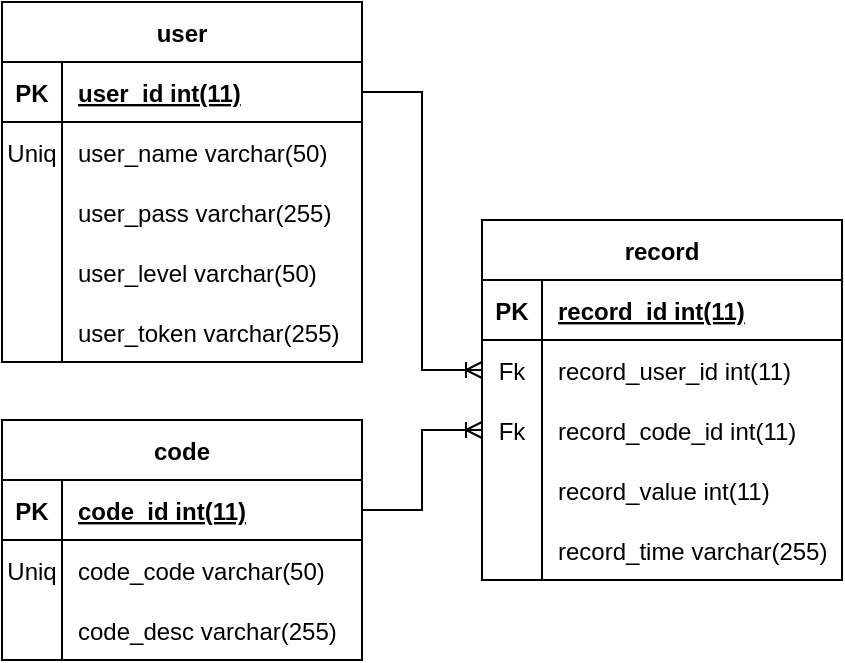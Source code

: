 <mxfile version="20.8.1" type="google"><diagram id="GvdjAMkRIhGf5TFXLqD_" name="Página-1"><mxGraphModel grid="1" page="1" gridSize="10" guides="1" tooltips="1" connect="1" arrows="1" fold="1" pageScale="1" pageWidth="827" pageHeight="1169" math="0" shadow="0"><root><mxCell id="0"/><mxCell id="1" parent="0"/><mxCell id="9g_XJKcljijRlC9b8jWF-10" value="user" style="shape=table;startSize=30;container=1;collapsible=1;childLayout=tableLayout;fixedRows=1;rowLines=0;fontStyle=1;align=center;resizeLast=1;" vertex="1" parent="1"><mxGeometry y="-1169" width="180" height="180" as="geometry"/></mxCell><mxCell id="9g_XJKcljijRlC9b8jWF-11" value="" style="shape=tableRow;horizontal=0;startSize=0;swimlaneHead=0;swimlaneBody=0;fillColor=none;collapsible=0;dropTarget=0;points=[[0,0.5],[1,0.5]];portConstraint=eastwest;top=0;left=0;right=0;bottom=1;" vertex="1" parent="9g_XJKcljijRlC9b8jWF-10"><mxGeometry y="30" width="180" height="30" as="geometry"/></mxCell><mxCell id="9g_XJKcljijRlC9b8jWF-12" value="PK" style="shape=partialRectangle;connectable=0;fillColor=none;top=0;left=0;bottom=0;right=0;fontStyle=1;overflow=hidden;" vertex="1" parent="9g_XJKcljijRlC9b8jWF-11"><mxGeometry width="30" height="30" as="geometry"><mxRectangle width="30" height="30" as="alternateBounds"/></mxGeometry></mxCell><mxCell id="9g_XJKcljijRlC9b8jWF-13" value="user_id int(11)" style="shape=partialRectangle;connectable=0;fillColor=none;top=0;left=0;bottom=0;right=0;align=left;spacingLeft=6;fontStyle=5;overflow=hidden;" vertex="1" parent="9g_XJKcljijRlC9b8jWF-11"><mxGeometry x="30" width="150" height="30" as="geometry"><mxRectangle width="150" height="30" as="alternateBounds"/></mxGeometry></mxCell><mxCell id="9g_XJKcljijRlC9b8jWF-14" value="" style="shape=tableRow;horizontal=0;startSize=0;swimlaneHead=0;swimlaneBody=0;fillColor=none;collapsible=0;dropTarget=0;points=[[0,0.5],[1,0.5]];portConstraint=eastwest;top=0;left=0;right=0;bottom=0;" vertex="1" parent="9g_XJKcljijRlC9b8jWF-10"><mxGeometry y="60" width="180" height="30" as="geometry"/></mxCell><mxCell id="9g_XJKcljijRlC9b8jWF-15" value="Uniq" style="shape=partialRectangle;connectable=0;fillColor=none;top=0;left=0;bottom=0;right=0;editable=1;overflow=hidden;" vertex="1" parent="9g_XJKcljijRlC9b8jWF-14"><mxGeometry width="30" height="30" as="geometry"><mxRectangle width="30" height="30" as="alternateBounds"/></mxGeometry></mxCell><mxCell id="9g_XJKcljijRlC9b8jWF-16" value="user_name varchar(50)" style="shape=partialRectangle;connectable=0;fillColor=none;top=0;left=0;bottom=0;right=0;align=left;spacingLeft=6;overflow=hidden;" vertex="1" parent="9g_XJKcljijRlC9b8jWF-14"><mxGeometry x="30" width="150" height="30" as="geometry"><mxRectangle width="150" height="30" as="alternateBounds"/></mxGeometry></mxCell><mxCell id="9g_XJKcljijRlC9b8jWF-17" value="" style="shape=tableRow;horizontal=0;startSize=0;swimlaneHead=0;swimlaneBody=0;fillColor=none;collapsible=0;dropTarget=0;points=[[0,0.5],[1,0.5]];portConstraint=eastwest;top=0;left=0;right=0;bottom=0;" vertex="1" parent="9g_XJKcljijRlC9b8jWF-10"><mxGeometry y="90" width="180" height="30" as="geometry"/></mxCell><mxCell id="9g_XJKcljijRlC9b8jWF-18" value="" style="shape=partialRectangle;connectable=0;fillColor=none;top=0;left=0;bottom=0;right=0;editable=1;overflow=hidden;" vertex="1" parent="9g_XJKcljijRlC9b8jWF-17"><mxGeometry width="30" height="30" as="geometry"><mxRectangle width="30" height="30" as="alternateBounds"/></mxGeometry></mxCell><mxCell id="9g_XJKcljijRlC9b8jWF-19" value="user_pass varchar(255)" style="shape=partialRectangle;connectable=0;fillColor=none;top=0;left=0;bottom=0;right=0;align=left;spacingLeft=6;overflow=hidden;" vertex="1" parent="9g_XJKcljijRlC9b8jWF-17"><mxGeometry x="30" width="150" height="30" as="geometry"><mxRectangle width="150" height="30" as="alternateBounds"/></mxGeometry></mxCell><mxCell id="9g_XJKcljijRlC9b8jWF-20" value="" style="shape=tableRow;horizontal=0;startSize=0;swimlaneHead=0;swimlaneBody=0;fillColor=none;collapsible=0;dropTarget=0;points=[[0,0.5],[1,0.5]];portConstraint=eastwest;top=0;left=0;right=0;bottom=0;" vertex="1" parent="9g_XJKcljijRlC9b8jWF-10"><mxGeometry y="120" width="180" height="30" as="geometry"/></mxCell><mxCell id="9g_XJKcljijRlC9b8jWF-21" value="" style="shape=partialRectangle;connectable=0;fillColor=none;top=0;left=0;bottom=0;right=0;editable=1;overflow=hidden;" vertex="1" parent="9g_XJKcljijRlC9b8jWF-20"><mxGeometry width="30" height="30" as="geometry"><mxRectangle width="30" height="30" as="alternateBounds"/></mxGeometry></mxCell><mxCell id="9g_XJKcljijRlC9b8jWF-22" value="user_level varchar(50)" style="shape=partialRectangle;connectable=0;fillColor=none;top=0;left=0;bottom=0;right=0;align=left;spacingLeft=6;overflow=hidden;" vertex="1" parent="9g_XJKcljijRlC9b8jWF-20"><mxGeometry x="30" width="150" height="30" as="geometry"><mxRectangle width="150" height="30" as="alternateBounds"/></mxGeometry></mxCell><mxCell id="9g_XJKcljijRlC9b8jWF-27" value="" style="shape=tableRow;horizontal=0;startSize=0;swimlaneHead=0;swimlaneBody=0;fillColor=none;collapsible=0;dropTarget=0;points=[[0,0.5],[1,0.5]];portConstraint=eastwest;top=0;left=0;right=0;bottom=0;" vertex="1" parent="9g_XJKcljijRlC9b8jWF-10"><mxGeometry y="150" width="180" height="30" as="geometry"/></mxCell><mxCell id="9g_XJKcljijRlC9b8jWF-28" value="" style="shape=partialRectangle;connectable=0;fillColor=none;top=0;left=0;bottom=0;right=0;editable=1;overflow=hidden;" vertex="1" parent="9g_XJKcljijRlC9b8jWF-27"><mxGeometry width="30" height="30" as="geometry"><mxRectangle width="30" height="30" as="alternateBounds"/></mxGeometry></mxCell><mxCell id="9g_XJKcljijRlC9b8jWF-29" value="user_token&#9;varchar(255)" style="shape=partialRectangle;connectable=0;fillColor=none;top=0;left=0;bottom=0;right=0;align=left;spacingLeft=6;overflow=hidden;" vertex="1" parent="9g_XJKcljijRlC9b8jWF-27"><mxGeometry x="30" width="150" height="30" as="geometry"><mxRectangle width="150" height="30" as="alternateBounds"/></mxGeometry></mxCell><mxCell id="9g_XJKcljijRlC9b8jWF-30" value="code" style="shape=table;startSize=30;container=1;collapsible=1;childLayout=tableLayout;fixedRows=1;rowLines=0;fontStyle=1;align=center;resizeLast=1;" vertex="1" parent="1"><mxGeometry y="-960" width="180" height="120" as="geometry"/></mxCell><mxCell id="9g_XJKcljijRlC9b8jWF-31" value="" style="shape=tableRow;horizontal=0;startSize=0;swimlaneHead=0;swimlaneBody=0;fillColor=none;collapsible=0;dropTarget=0;points=[[0,0.5],[1,0.5]];portConstraint=eastwest;top=0;left=0;right=0;bottom=1;" vertex="1" parent="9g_XJKcljijRlC9b8jWF-30"><mxGeometry y="30" width="180" height="30" as="geometry"/></mxCell><mxCell id="9g_XJKcljijRlC9b8jWF-32" value="PK" style="shape=partialRectangle;connectable=0;fillColor=none;top=0;left=0;bottom=0;right=0;fontStyle=1;overflow=hidden;" vertex="1" parent="9g_XJKcljijRlC9b8jWF-31"><mxGeometry width="30" height="30" as="geometry"><mxRectangle width="30" height="30" as="alternateBounds"/></mxGeometry></mxCell><mxCell id="9g_XJKcljijRlC9b8jWF-33" value="code_id int(11)" style="shape=partialRectangle;connectable=0;fillColor=none;top=0;left=0;bottom=0;right=0;align=left;spacingLeft=6;fontStyle=5;overflow=hidden;" vertex="1" parent="9g_XJKcljijRlC9b8jWF-31"><mxGeometry x="30" width="150" height="30" as="geometry"><mxRectangle width="150" height="30" as="alternateBounds"/></mxGeometry></mxCell><mxCell id="9g_XJKcljijRlC9b8jWF-34" value="" style="shape=tableRow;horizontal=0;startSize=0;swimlaneHead=0;swimlaneBody=0;fillColor=none;collapsible=0;dropTarget=0;points=[[0,0.5],[1,0.5]];portConstraint=eastwest;top=0;left=0;right=0;bottom=0;" vertex="1" parent="9g_XJKcljijRlC9b8jWF-30"><mxGeometry y="60" width="180" height="30" as="geometry"/></mxCell><mxCell id="9g_XJKcljijRlC9b8jWF-35" value="Uniq" style="shape=partialRectangle;connectable=0;fillColor=none;top=0;left=0;bottom=0;right=0;editable=1;overflow=hidden;" vertex="1" parent="9g_XJKcljijRlC9b8jWF-34"><mxGeometry width="30" height="30" as="geometry"><mxRectangle width="30" height="30" as="alternateBounds"/></mxGeometry></mxCell><mxCell id="9g_XJKcljijRlC9b8jWF-36" value="code_code varchar(50)" style="shape=partialRectangle;connectable=0;fillColor=none;top=0;left=0;bottom=0;right=0;align=left;spacingLeft=6;overflow=hidden;" vertex="1" parent="9g_XJKcljijRlC9b8jWF-34"><mxGeometry x="30" width="150" height="30" as="geometry"><mxRectangle width="150" height="30" as="alternateBounds"/></mxGeometry></mxCell><mxCell id="9g_XJKcljijRlC9b8jWF-37" value="" style="shape=tableRow;horizontal=0;startSize=0;swimlaneHead=0;swimlaneBody=0;fillColor=none;collapsible=0;dropTarget=0;points=[[0,0.5],[1,0.5]];portConstraint=eastwest;top=0;left=0;right=0;bottom=0;" vertex="1" parent="9g_XJKcljijRlC9b8jWF-30"><mxGeometry y="90" width="180" height="30" as="geometry"/></mxCell><mxCell id="9g_XJKcljijRlC9b8jWF-38" value="" style="shape=partialRectangle;connectable=0;fillColor=none;top=0;left=0;bottom=0;right=0;editable=1;overflow=hidden;" vertex="1" parent="9g_XJKcljijRlC9b8jWF-37"><mxGeometry width="30" height="30" as="geometry"><mxRectangle width="30" height="30" as="alternateBounds"/></mxGeometry></mxCell><mxCell id="9g_XJKcljijRlC9b8jWF-39" value="code_desc varchar(255)" style="shape=partialRectangle;connectable=0;fillColor=none;top=0;left=0;bottom=0;right=0;align=left;spacingLeft=6;overflow=hidden;" vertex="1" parent="9g_XJKcljijRlC9b8jWF-37"><mxGeometry x="30" width="150" height="30" as="geometry"><mxRectangle width="150" height="30" as="alternateBounds"/></mxGeometry></mxCell><mxCell id="9g_XJKcljijRlC9b8jWF-46" value="record" style="shape=table;startSize=30;container=1;collapsible=1;childLayout=tableLayout;fixedRows=1;rowLines=0;fontStyle=1;align=center;resizeLast=1;" vertex="1" parent="1"><mxGeometry x="240" y="-1060" width="180" height="180" as="geometry"/></mxCell><mxCell id="9g_XJKcljijRlC9b8jWF-47" value="" style="shape=tableRow;horizontal=0;startSize=0;swimlaneHead=0;swimlaneBody=0;fillColor=none;collapsible=0;dropTarget=0;points=[[0,0.5],[1,0.5]];portConstraint=eastwest;top=0;left=0;right=0;bottom=1;" vertex="1" parent="9g_XJKcljijRlC9b8jWF-46"><mxGeometry y="30" width="180" height="30" as="geometry"/></mxCell><mxCell id="9g_XJKcljijRlC9b8jWF-48" value="PK" style="shape=partialRectangle;connectable=0;fillColor=none;top=0;left=0;bottom=0;right=0;fontStyle=1;overflow=hidden;" vertex="1" parent="9g_XJKcljijRlC9b8jWF-47"><mxGeometry width="30" height="30" as="geometry"><mxRectangle width="30" height="30" as="alternateBounds"/></mxGeometry></mxCell><mxCell id="9g_XJKcljijRlC9b8jWF-49" value="record_id int(11)" style="shape=partialRectangle;connectable=0;fillColor=none;top=0;left=0;bottom=0;right=0;align=left;spacingLeft=6;fontStyle=5;overflow=hidden;" vertex="1" parent="9g_XJKcljijRlC9b8jWF-47"><mxGeometry x="30" width="150" height="30" as="geometry"><mxRectangle width="150" height="30" as="alternateBounds"/></mxGeometry></mxCell><mxCell id="9g_XJKcljijRlC9b8jWF-50" value="" style="shape=tableRow;horizontal=0;startSize=0;swimlaneHead=0;swimlaneBody=0;fillColor=none;collapsible=0;dropTarget=0;points=[[0,0.5],[1,0.5]];portConstraint=eastwest;top=0;left=0;right=0;bottom=0;" vertex="1" parent="9g_XJKcljijRlC9b8jWF-46"><mxGeometry y="60" width="180" height="30" as="geometry"/></mxCell><mxCell id="9g_XJKcljijRlC9b8jWF-51" value="Fk" style="shape=partialRectangle;connectable=0;fillColor=none;top=0;left=0;bottom=0;right=0;editable=1;overflow=hidden;" vertex="1" parent="9g_XJKcljijRlC9b8jWF-50"><mxGeometry width="30" height="30" as="geometry"><mxRectangle width="30" height="30" as="alternateBounds"/></mxGeometry></mxCell><mxCell id="9g_XJKcljijRlC9b8jWF-52" value="record_user_id int(11)" style="shape=partialRectangle;connectable=0;fillColor=none;top=0;left=0;bottom=0;right=0;align=left;spacingLeft=6;overflow=hidden;" vertex="1" parent="9g_XJKcljijRlC9b8jWF-50"><mxGeometry x="30" width="150" height="30" as="geometry"><mxRectangle width="150" height="30" as="alternateBounds"/></mxGeometry></mxCell><mxCell id="9g_XJKcljijRlC9b8jWF-53" value="" style="shape=tableRow;horizontal=0;startSize=0;swimlaneHead=0;swimlaneBody=0;fillColor=none;collapsible=0;dropTarget=0;points=[[0,0.5],[1,0.5]];portConstraint=eastwest;top=0;left=0;right=0;bottom=0;" vertex="1" parent="9g_XJKcljijRlC9b8jWF-46"><mxGeometry y="90" width="180" height="30" as="geometry"/></mxCell><mxCell id="9g_XJKcljijRlC9b8jWF-54" value="Fk" style="shape=partialRectangle;connectable=0;fillColor=none;top=0;left=0;bottom=0;right=0;editable=1;overflow=hidden;" vertex="1" parent="9g_XJKcljijRlC9b8jWF-53"><mxGeometry width="30" height="30" as="geometry"><mxRectangle width="30" height="30" as="alternateBounds"/></mxGeometry></mxCell><mxCell id="9g_XJKcljijRlC9b8jWF-55" value="record_code_id int(11)" style="shape=partialRectangle;connectable=0;fillColor=none;top=0;left=0;bottom=0;right=0;align=left;spacingLeft=6;overflow=hidden;" vertex="1" parent="9g_XJKcljijRlC9b8jWF-53"><mxGeometry x="30" width="150" height="30" as="geometry"><mxRectangle width="150" height="30" as="alternateBounds"/></mxGeometry></mxCell><mxCell id="9g_XJKcljijRlC9b8jWF-56" value="" style="shape=tableRow;horizontal=0;startSize=0;swimlaneHead=0;swimlaneBody=0;fillColor=none;collapsible=0;dropTarget=0;points=[[0,0.5],[1,0.5]];portConstraint=eastwest;top=0;left=0;right=0;bottom=0;" vertex="1" parent="9g_XJKcljijRlC9b8jWF-46"><mxGeometry y="120" width="180" height="30" as="geometry"/></mxCell><mxCell id="9g_XJKcljijRlC9b8jWF-57" value="" style="shape=partialRectangle;connectable=0;fillColor=none;top=0;left=0;bottom=0;right=0;editable=1;overflow=hidden;" vertex="1" parent="9g_XJKcljijRlC9b8jWF-56"><mxGeometry width="30" height="30" as="geometry"><mxRectangle width="30" height="30" as="alternateBounds"/></mxGeometry></mxCell><mxCell id="9g_XJKcljijRlC9b8jWF-58" value="record_value int(11)" style="shape=partialRectangle;connectable=0;fillColor=none;top=0;left=0;bottom=0;right=0;align=left;spacingLeft=6;overflow=hidden;" vertex="1" parent="9g_XJKcljijRlC9b8jWF-56"><mxGeometry x="30" width="150" height="30" as="geometry"><mxRectangle width="150" height="30" as="alternateBounds"/></mxGeometry></mxCell><mxCell id="9g_XJKcljijRlC9b8jWF-59" value="" style="shape=tableRow;horizontal=0;startSize=0;swimlaneHead=0;swimlaneBody=0;fillColor=none;collapsible=0;dropTarget=0;points=[[0,0.5],[1,0.5]];portConstraint=eastwest;top=0;left=0;right=0;bottom=0;" vertex="1" parent="9g_XJKcljijRlC9b8jWF-46"><mxGeometry y="150" width="180" height="30" as="geometry"/></mxCell><mxCell id="9g_XJKcljijRlC9b8jWF-60" value="" style="shape=partialRectangle;connectable=0;fillColor=none;top=0;left=0;bottom=0;right=0;editable=1;overflow=hidden;" vertex="1" parent="9g_XJKcljijRlC9b8jWF-59"><mxGeometry width="30" height="30" as="geometry"><mxRectangle width="30" height="30" as="alternateBounds"/></mxGeometry></mxCell><mxCell id="9g_XJKcljijRlC9b8jWF-61" value="record_time varchar(255)" style="shape=partialRectangle;connectable=0;fillColor=none;top=0;left=0;bottom=0;right=0;align=left;spacingLeft=6;overflow=hidden;" vertex="1" parent="9g_XJKcljijRlC9b8jWF-59"><mxGeometry x="30" width="150" height="30" as="geometry"><mxRectangle width="150" height="30" as="alternateBounds"/></mxGeometry></mxCell><mxCell id="9g_XJKcljijRlC9b8jWF-63" value="" style="edgeStyle=entityRelationEdgeStyle;fontSize=12;html=1;endArrow=ERoneToMany;rounded=0;exitX=1;exitY=0.5;exitDx=0;exitDy=0;entryX=0;entryY=0.5;entryDx=0;entryDy=0;" edge="1" parent="1" source="9g_XJKcljijRlC9b8jWF-11" target="9g_XJKcljijRlC9b8jWF-50"><mxGeometry width="100" height="100" relative="1" as="geometry"><mxPoint x="290" y="-950" as="sourcePoint"/><mxPoint x="320" y="-1060" as="targetPoint"/></mxGeometry></mxCell><mxCell id="9g_XJKcljijRlC9b8jWF-65" value="" style="edgeStyle=entityRelationEdgeStyle;fontSize=12;html=1;endArrow=ERoneToMany;rounded=0;exitX=1;exitY=0.5;exitDx=0;exitDy=0;entryX=0;entryY=0.5;entryDx=0;entryDy=0;" edge="1" parent="1" source="9g_XJKcljijRlC9b8jWF-31" target="9g_XJKcljijRlC9b8jWF-53"><mxGeometry width="100" height="100" relative="1" as="geometry"><mxPoint x="290" y="-950" as="sourcePoint"/><mxPoint x="390" y="-1050" as="targetPoint"/></mxGeometry></mxCell></root></mxGraphModel></diagram></mxfile>